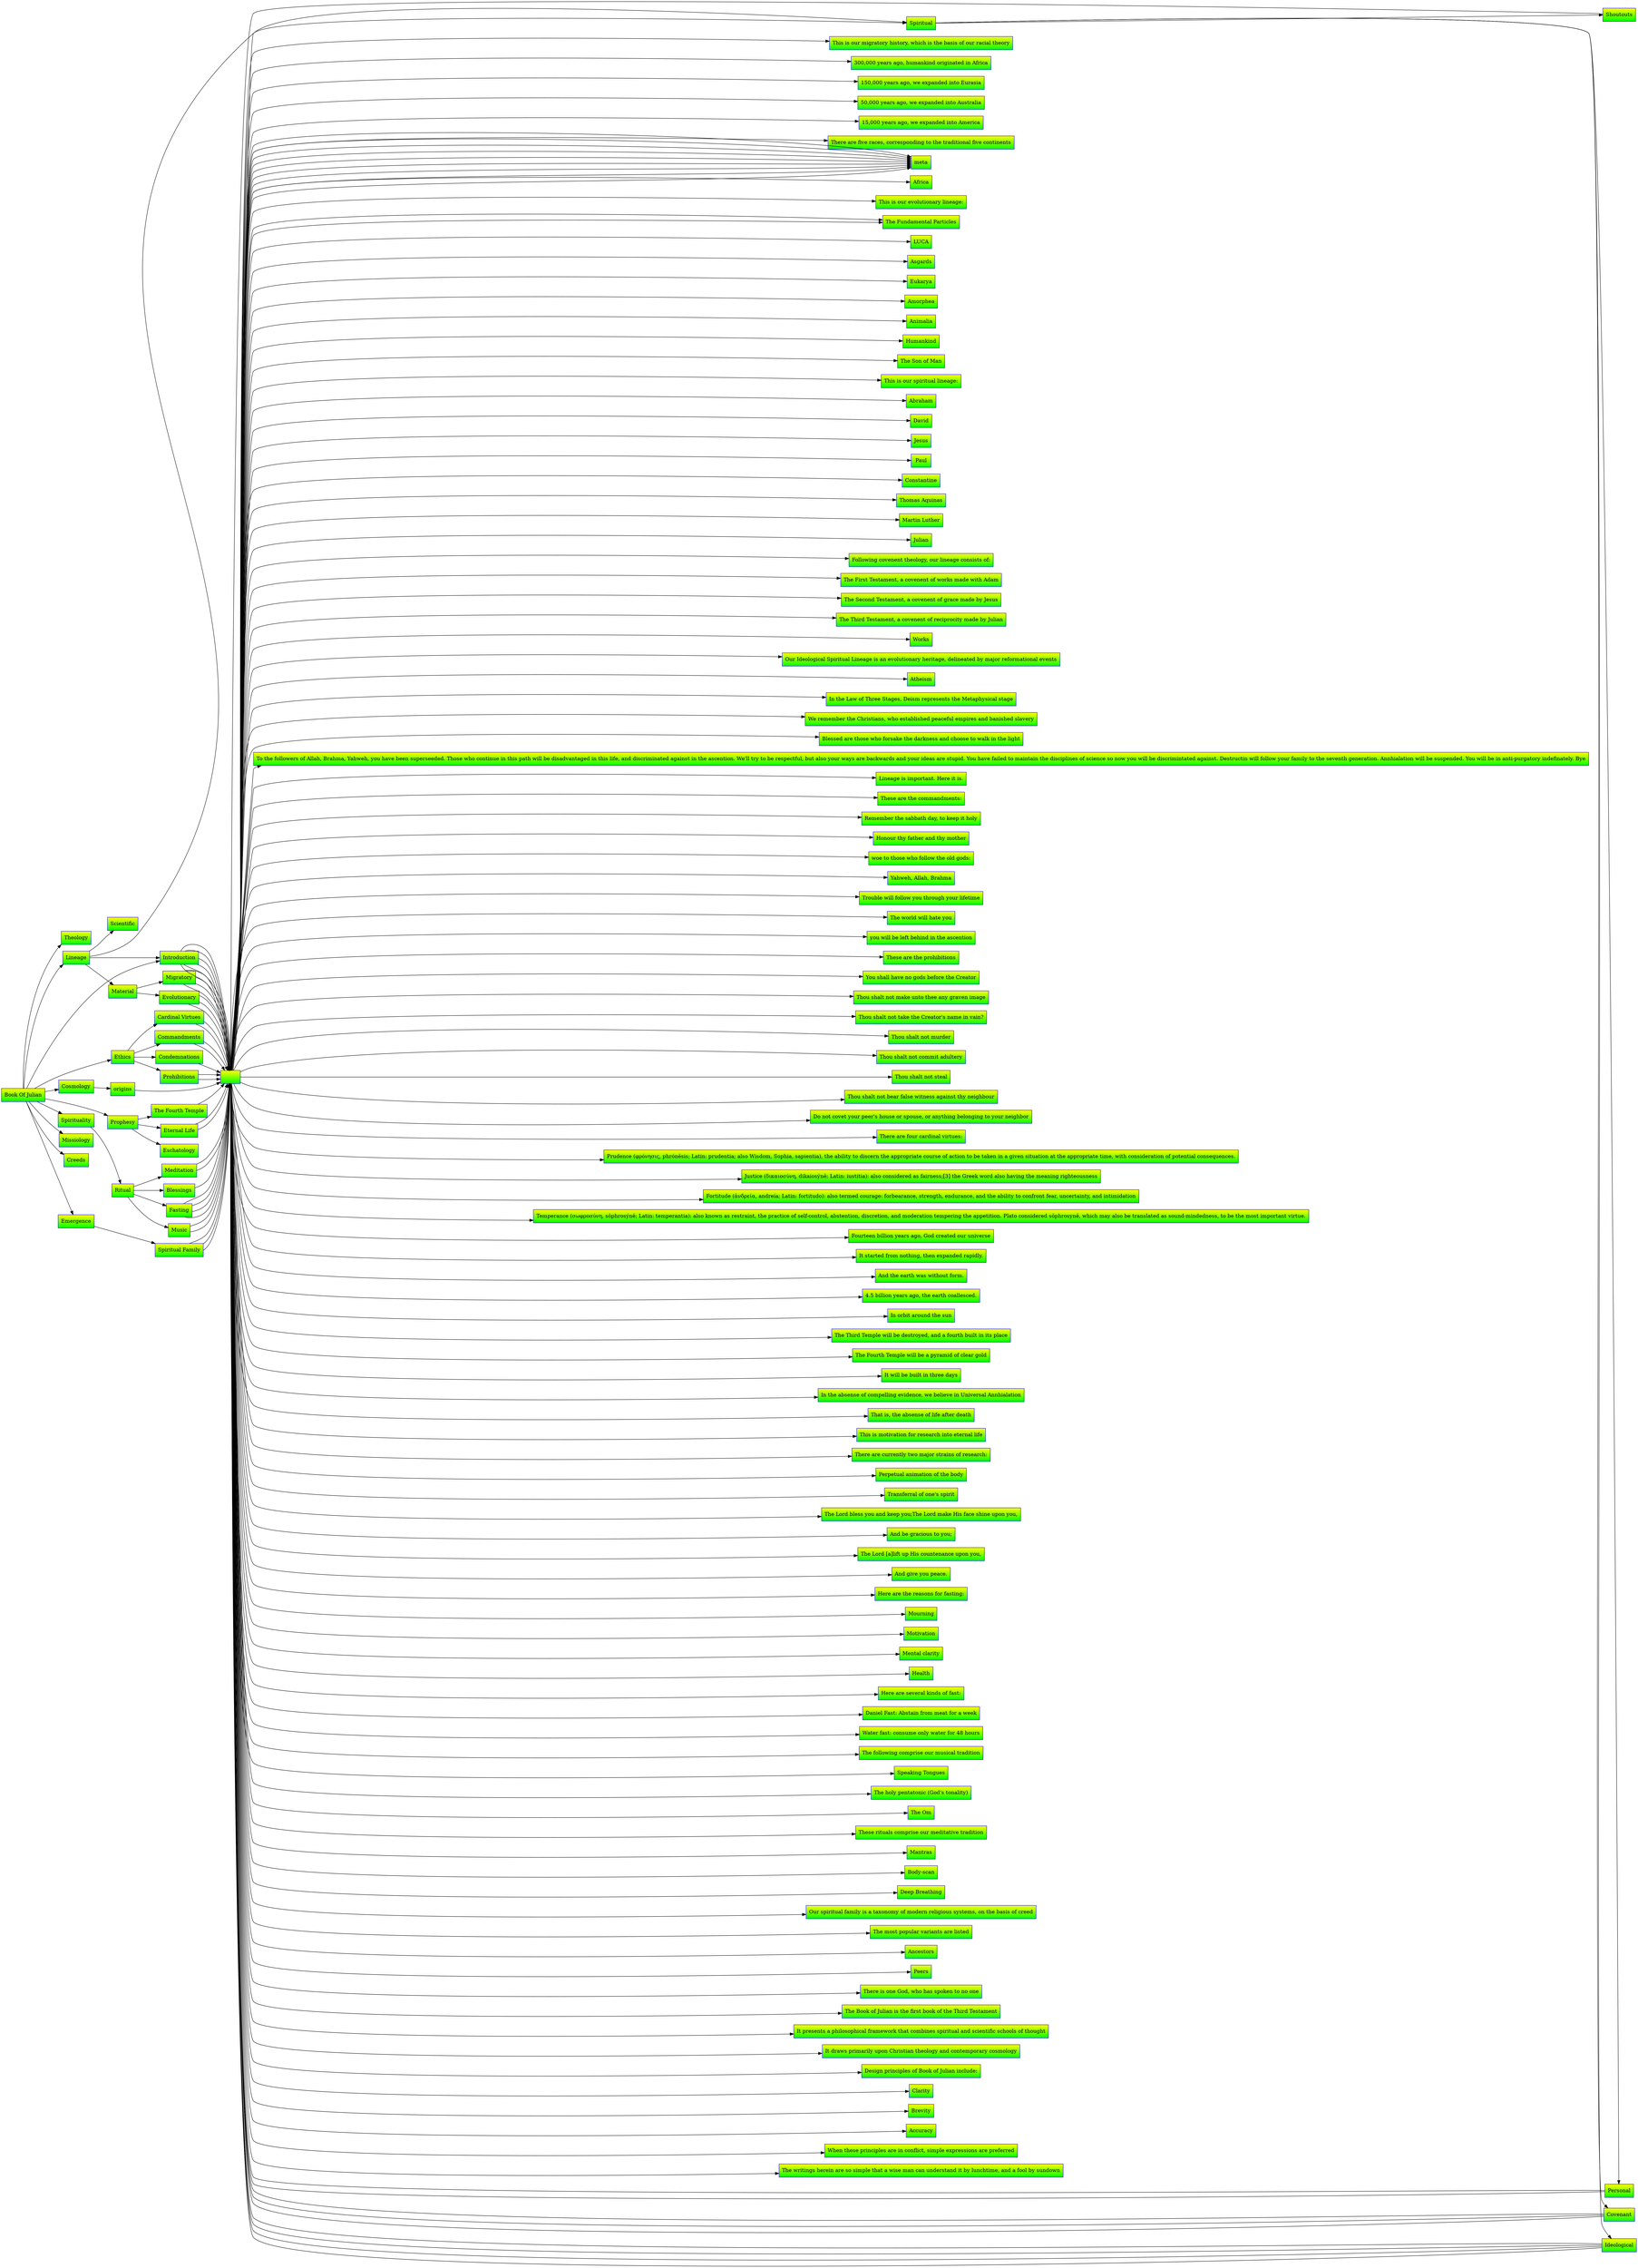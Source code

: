 digraph D {
rankdir = LR
style = filled
color = lightgrey
fillcolor = "darkgray:gold"
gradientangle = 0
"Book Of Julian" [shape=box, color=blue, fillcolor="yellow:green", style=filled, gradientangle=270]
"Theology" [shape=box, color=blue, fillcolor="yellow:green", style=filled, gradientangle=270]
"Lineage" [shape=box, color=blue, fillcolor="yellow:green", style=filled, gradientangle=270]
"Material" [shape=box, color=blue, fillcolor="yellow:green", style=filled, gradientangle=270]
"Migratory" [shape=box, color=blue, fillcolor="yellow:green", style=filled, gradientangle=270]
"" [shape=box, color=blue, fillcolor="yellow:green", style=filled, gradientangle=270]
"This is our migratory history, which is the basis of our racial theory" [shape=box, color=blue, fillcolor="yellow:green", style=filled, gradientangle=270]
"" -> "This is our migratory history, which is the basis of our racial theory" [penwidth=1]
"" [shape=box, color=blue, fillcolor="yellow:green", style=filled, gradientangle=270]
"300,000 years ago, humankind originated in Africa" [shape=box, color=blue, fillcolor="yellow:green", style=filled, gradientangle=270]
"150,000 years ago, we expanded into Eurasia" [shape=box, color=blue, fillcolor="yellow:green", style=filled, gradientangle=270]
"50,000 years ago, we expanded into Australia" [shape=box, color=blue, fillcolor="yellow:green", style=filled, gradientangle=270]
"15,000 years ago, we expanded into America" [shape=box, color=blue, fillcolor="yellow:green", style=filled, gradientangle=270]
"" -> "300,000 years ago, humankind originated in Africa" [penwidth=1]
"" -> "150,000 years ago, we expanded into Eurasia" [penwidth=1]
"" -> "50,000 years ago, we expanded into Australia" [penwidth=1]
"" -> "15,000 years ago, we expanded into America" [penwidth=1]
"" [shape=box, color=blue, fillcolor="yellow:green", style=filled, gradientangle=270]
"There are five races, corresponding to the traditional five continents" [shape=box, color=blue, fillcolor="yellow:green", style=filled, gradientangle=270]
"" -> "There are five races, corresponding to the traditional five continents" [penwidth=1]
"" [shape=box, color=blue, fillcolor="yellow:green", style=filled, gradientangle=270]
"meta" [shape=box, color=blue, fillcolor="yellow:green", style=filled, gradientangle=270]
"Africa" [shape=box, color=blue, fillcolor="yellow:green", style=filled, gradientangle=270]
"" -> "meta" [penwidth=1]
"" -> "Africa" [penwidth=1]
"Migratory" -> "" [penwidth=1]
"Migratory" -> "" [penwidth=1]
"Migratory" -> "" [penwidth=1]
"Migratory" -> "" [penwidth=1]
"Evolutionary" [shape=box, color=blue, fillcolor="yellow:green", style=filled, gradientangle=270]
"" [shape=box, color=blue, fillcolor="yellow:green", style=filled, gradientangle=270]
"This is our evolutionary lineage:" [shape=box, color=blue, fillcolor="yellow:green", style=filled, gradientangle=270]
"" -> "This is our evolutionary lineage:" [penwidth=1]
"" [shape=box, color=blue, fillcolor="yellow:green", style=filled, gradientangle=270]
"meta" [shape=box, color=blue, fillcolor="yellow:green", style=filled, gradientangle=270]
"The Fundamental Particles" [shape=box, color=blue, fillcolor="yellow:green", style=filled, gradientangle=270]
"LUCA" [shape=box, color=blue, fillcolor="yellow:green", style=filled, gradientangle=270]
"Asgards" [shape=box, color=blue, fillcolor="yellow:green", style=filled, gradientangle=270]
"Eukarya" [shape=box, color=blue, fillcolor="yellow:green", style=filled, gradientangle=270]
"Amorphea" [shape=box, color=blue, fillcolor="yellow:green", style=filled, gradientangle=270]
"Animalia" [shape=box, color=blue, fillcolor="yellow:green", style=filled, gradientangle=270]
"Humankind" [shape=box, color=blue, fillcolor="yellow:green", style=filled, gradientangle=270]
"The Son of Man" [shape=box, color=blue, fillcolor="yellow:green", style=filled, gradientangle=270]
"" -> "meta" [penwidth=1]
"" -> "The Fundamental Particles" [penwidth=1]
"" -> "LUCA" [penwidth=1]
"" -> "Asgards" [penwidth=1]
"" -> "Eukarya" [penwidth=1]
"" -> "Amorphea" [penwidth=1]
"" -> "Animalia" [penwidth=1]
"" -> "Humankind" [penwidth=1]
"" -> "The Son of Man" [penwidth=1]
"" [shape=box, color=blue, fillcolor="yellow:green", style=filled, gradientangle=270]
"meta" [shape=box, color=blue, fillcolor="yellow:green", style=filled, gradientangle=270]
"The Fundamental Particles" [shape=box, color=blue, fillcolor="yellow:green", style=filled, gradientangle=270]
"" -> "meta" [penwidth=1]
"" -> "The Fundamental Particles" [penwidth=1]
"Evolutionary" -> "" [penwidth=1]
"Evolutionary" -> "" [penwidth=1]
"Evolutionary" -> "" [penwidth=1]
"Material" -> "Migratory" [penwidth=1]
"Material" -> "Evolutionary" [penwidth=1]
"Spiritual" [shape=box, color=blue, fillcolor="yellow:green", style=filled, gradientangle=270]
"Personal" [shape=box, color=blue, fillcolor="yellow:green", style=filled, gradientangle=270]
"" [shape=box, color=blue, fillcolor="yellow:green", style=filled, gradientangle=270]
"This is our spiritual lineage:" [shape=box, color=blue, fillcolor="yellow:green", style=filled, gradientangle=270]
"" -> "This is our spiritual lineage:" [penwidth=1]
"" [shape=box, color=blue, fillcolor="yellow:green", style=filled, gradientangle=270]
"meta" [shape=box, color=blue, fillcolor="yellow:green", style=filled, gradientangle=270]
"Abraham" [shape=box, color=blue, fillcolor="yellow:green", style=filled, gradientangle=270]
"David" [shape=box, color=blue, fillcolor="yellow:green", style=filled, gradientangle=270]
"Jesus" [shape=box, color=blue, fillcolor="yellow:green", style=filled, gradientangle=270]
"Paul" [shape=box, color=blue, fillcolor="yellow:green", style=filled, gradientangle=270]
"Constantine" [shape=box, color=blue, fillcolor="yellow:green", style=filled, gradientangle=270]
"Thomas Aquinas" [shape=box, color=blue, fillcolor="yellow:green", style=filled, gradientangle=270]
"Martin Luther" [shape=box, color=blue, fillcolor="yellow:green", style=filled, gradientangle=270]
"Julian" [shape=box, color=blue, fillcolor="yellow:green", style=filled, gradientangle=270]
"" -> "meta" [penwidth=1]
"" -> "Abraham" [penwidth=1]
"" -> "David" [penwidth=1]
"" -> "Jesus" [penwidth=1]
"" -> "Paul" [penwidth=1]
"" -> "Constantine" [penwidth=1]
"" -> "Thomas Aquinas" [penwidth=1]
"" -> "Martin Luther" [penwidth=1]
"" -> "Julian" [penwidth=1]
"Personal" -> "" [penwidth=1]
"Personal" -> "" [penwidth=1]
"Covenant" [shape=box, color=blue, fillcolor="yellow:green", style=filled, gradientangle=270]
"" [shape=box, color=blue, fillcolor="yellow:green", style=filled, gradientangle=270]
"Following covenent theology, our lineage consists of:" [shape=box, color=blue, fillcolor="yellow:green", style=filled, gradientangle=270]
"" -> "Following covenent theology, our lineage consists of:" [penwidth=1]
"" [shape=box, color=blue, fillcolor="yellow:green", style=filled, gradientangle=270]
"The First Testament, a covenent of works made with Adam" [shape=box, color=blue, fillcolor="yellow:green", style=filled, gradientangle=270]
"The Second Testament, a covenent of grace made by Jesus" [shape=box, color=blue, fillcolor="yellow:green", style=filled, gradientangle=270]
"The Third Testament, a covenent of reciprocity made by Julian" [shape=box, color=blue, fillcolor="yellow:green", style=filled, gradientangle=270]
"" -> "The First Testament, a covenent of works made with Adam" [penwidth=1]
"" -> "The Second Testament, a covenent of grace made by Jesus" [penwidth=1]
"" -> "The Third Testament, a covenent of reciprocity made by Julian" [penwidth=1]
"" [shape=box, color=blue, fillcolor="yellow:green", style=filled, gradientangle=270]
"meta" [shape=box, color=blue, fillcolor="yellow:green", style=filled, gradientangle=270]
"Works" [shape=box, color=blue, fillcolor="yellow:green", style=filled, gradientangle=270]
"" -> "meta" [penwidth=1]
"" -> "Works" [penwidth=1]
"Covenant" -> "" [penwidth=1]
"Covenant" -> "" [penwidth=1]
"Covenant" -> "" [penwidth=1]
"Ideological" [shape=box, color=blue, fillcolor="yellow:green", style=filled, gradientangle=270]
"" [shape=box, color=blue, fillcolor="yellow:green", style=filled, gradientangle=270]
"Our Ideological Spiritual Lineage is an evolutionary heritage, delineated by major reformational events" [shape=box, color=blue, fillcolor="yellow:green", style=filled, gradientangle=270]
"" -> "Our Ideological Spiritual Lineage is an evolutionary heritage, delineated by major reformational events" [penwidth=1]
"" [shape=box, color=blue, fillcolor="yellow:green", style=filled, gradientangle=270]
"meta" [shape=box, color=blue, fillcolor="yellow:green", style=filled, gradientangle=270]
"Atheism" [shape=box, color=blue, fillcolor="yellow:green", style=filled, gradientangle=270]
"" -> "meta" [penwidth=1]
"" -> "Atheism" [penwidth=1]
"" [shape=box, color=blue, fillcolor="yellow:green", style=filled, gradientangle=270]
"In the Law of Three Stages, Deism represents the Metaphysical stage" [shape=box, color=blue, fillcolor="yellow:green", style=filled, gradientangle=270]
"" -> "In the Law of Three Stages, Deism represents the Metaphysical stage" [penwidth=1]
"" [shape=box, color=blue, fillcolor="yellow:green", style=filled, gradientangle=270]
"meta" [shape=box, color=blue, fillcolor="yellow:green", style=filled, gradientangle=270]
"Spiritual" [shape=box, color=blue, fillcolor="yellow:green", style=filled, gradientangle=270]
"" -> "meta" [penwidth=1]
"" -> "Spiritual" [penwidth=1]
"Ideological" -> "" [penwidth=1]
"Ideological" -> "" [penwidth=1]
"Ideological" -> "" [penwidth=1]
"Ideological" -> "" [penwidth=1]
"Shoutouts" [shape=box, color=blue, fillcolor="yellow:green", style=filled, gradientangle=270]
"" [shape=box, color=blue, fillcolor="yellow:green", style=filled, gradientangle=270]
"We remember the Christians, who established peaceful empires and banished slavery" [shape=box, color=blue, fillcolor="yellow:green", style=filled, gradientangle=270]
"Blessed are those who forsake the darkness and choose to walk in the light" [shape=box, color=blue, fillcolor="yellow:green", style=filled, gradientangle=270]
"To the followers of Allah, Brahma, Yahweh, you have been superseeded. Those who continue in this path will be disadvantaged in this life, and discriminated against in the ascention. We'll try to be respectful, but also your ways are backwards and your ideas are stupid. You have failed to maintain the disciplines of science so now you will be discrimintated against. Destructin will follow your family to the seventh generation. Annhialation will be suspended. You will be in anti-purgatory indefinately. Bye" [shape=box, color=blue, fillcolor="yellow:green", style=filled, gradientangle=270]
"" -> "We remember the Christians, who established peaceful empires and banished slavery" [penwidth=1]
"" -> "Blessed are those who forsake the darkness and choose to walk in the light" [penwidth=1]
"" -> "To the followers of Allah, Brahma, Yahweh, you have been superseeded. Those who continue in this path will be disadvantaged in this life, and discriminated against in the ascention. We'll try to be respectful, but also your ways are backwards and your ideas are stupid. You have failed to maintain the disciplines of science so now you will be discrimintated against. Destructin will follow your family to the seventh generation. Annhialation will be suspended. You will be in anti-purgatory indefinately. Bye" [penwidth=1]
"Shoutouts" -> "" [penwidth=1]
"Spiritual" -> "Personal" [penwidth=1]
"Spiritual" -> "Covenant" [penwidth=1]
"Spiritual" -> "Ideological" [penwidth=1]
"Spiritual" -> "Shoutouts" [penwidth=1]
"Scientific" [shape=box, color=blue, fillcolor="yellow:green", style=filled, gradientangle=270]
"Introduction" [shape=box, color=blue, fillcolor="yellow:green", style=filled, gradientangle=270]
"" [shape=box, color=blue, fillcolor="yellow:green", style=filled, gradientangle=270]
"Lineage is important. Here it is." [shape=box, color=blue, fillcolor="yellow:green", style=filled, gradientangle=270]
"" -> "Lineage is important. Here it is." [penwidth=1]
"Introduction" -> "" [penwidth=1]
"Lineage" -> "Material" [penwidth=1]
"Lineage" -> "Spiritual" [penwidth=1]
"Lineage" -> "Scientific" [penwidth=1]
"Lineage" -> "Introduction" [penwidth=1]
"Ethics" [shape=box, color=blue, fillcolor="yellow:green", style=filled, gradientangle=270]
"Commandments" [shape=box, color=blue, fillcolor="yellow:green", style=filled, gradientangle=270]
"" [shape=box, color=blue, fillcolor="yellow:green", style=filled, gradientangle=270]
"These are the commandments:" [shape=box, color=blue, fillcolor="yellow:green", style=filled, gradientangle=270]
"" -> "These are the commandments:" [penwidth=1]
"" [shape=box, color=blue, fillcolor="yellow:green", style=filled, gradientangle=270]
"Remember the sabbath day, to keep it holy" [shape=box, color=blue, fillcolor="yellow:green", style=filled, gradientangle=270]
"Honour thy father and thy mother" [shape=box, color=blue, fillcolor="yellow:green", style=filled, gradientangle=270]
"" -> "Remember the sabbath day, to keep it holy" [penwidth=1]
"" -> "Honour thy father and thy mother" [penwidth=1]
"Commandments" -> "" [penwidth=1]
"Commandments" -> "" [penwidth=1]
"Condemnations" [shape=box, color=blue, fillcolor="yellow:green", style=filled, gradientangle=270]
"" [shape=box, color=blue, fillcolor="yellow:green", style=filled, gradientangle=270]
"woe to those who follow the old gods:" [shape=box, color=blue, fillcolor="yellow:green", style=filled, gradientangle=270]
"Yahweh, Allah, Brahma" [shape=box, color=blue, fillcolor="yellow:green", style=filled, gradientangle=270]
"Trouble will follow you through your lifetime" [shape=box, color=blue, fillcolor="yellow:green", style=filled, gradientangle=270]
"The world will hate you" [shape=box, color=blue, fillcolor="yellow:green", style=filled, gradientangle=270]
"you will be left behind in the ascention" [shape=box, color=blue, fillcolor="yellow:green", style=filled, gradientangle=270]
"" -> "woe to those who follow the old gods:" [penwidth=1]
"" -> "Yahweh, Allah, Brahma" [penwidth=1]
"" -> "Trouble will follow you through your lifetime" [penwidth=1]
"" -> "The world will hate you" [penwidth=1]
"" -> "you will be left behind in the ascention" [penwidth=1]
"Condemnations" -> "" [penwidth=1]
"Prohibitions" [shape=box, color=blue, fillcolor="yellow:green", style=filled, gradientangle=270]
"" [shape=box, color=blue, fillcolor="yellow:green", style=filled, gradientangle=270]
"These are the prohibitions" [shape=box, color=blue, fillcolor="yellow:green", style=filled, gradientangle=270]
"" -> "These are the prohibitions" [penwidth=1]
"" [shape=box, color=blue, fillcolor="yellow:green", style=filled, gradientangle=270]
"You shall have no gods before the Creator" [shape=box, color=blue, fillcolor="yellow:green", style=filled, gradientangle=270]
"Thou shalt not make unto thee any graven image" [shape=box, color=blue, fillcolor="yellow:green", style=filled, gradientangle=270]
"Thou shalt not take the Creator's name in vain?" [shape=box, color=blue, fillcolor="yellow:green", style=filled, gradientangle=270]
"Thou shalt not murder" [shape=box, color=blue, fillcolor="yellow:green", style=filled, gradientangle=270]
"Thou shalt not commit adultery" [shape=box, color=blue, fillcolor="yellow:green", style=filled, gradientangle=270]
"Thou shalt not steal" [shape=box, color=blue, fillcolor="yellow:green", style=filled, gradientangle=270]
"Thou shalt not bear false witness against thy neighbour" [shape=box, color=blue, fillcolor="yellow:green", style=filled, gradientangle=270]
"Do not covet your peer's house or spouse, or anything belonging to your neighbor" [shape=box, color=blue, fillcolor="yellow:green", style=filled, gradientangle=270]
"" -> "You shall have no gods before the Creator" [penwidth=1]
"" -> "Thou shalt not make unto thee any graven image" [penwidth=1]
"" -> "Thou shalt not take the Creator's name in vain?" [penwidth=1]
"" -> "Thou shalt not murder" [penwidth=1]
"" -> "Thou shalt not commit adultery" [penwidth=1]
"" -> "Thou shalt not steal" [penwidth=1]
"" -> "Thou shalt not bear false witness against thy neighbour" [penwidth=1]
"" -> "Do not covet your peer's house or spouse, or anything belonging to your neighbor" [penwidth=1]
"Prohibitions" -> "" [penwidth=1]
"Prohibitions" -> "" [penwidth=1]
"Cardinal Virtues" [shape=box, color=blue, fillcolor="yellow:green", style=filled, gradientangle=270]
"" [shape=box, color=blue, fillcolor="yellow:green", style=filled, gradientangle=270]
"There are four cardinal virtues:" [shape=box, color=blue, fillcolor="yellow:green", style=filled, gradientangle=270]
"" -> "There are four cardinal virtues:" [penwidth=1]
"" [shape=box, color=blue, fillcolor="yellow:green", style=filled, gradientangle=270]
"Prudence (φρόνησις, phrónēsis; Latin: prudentia; also Wisdom, Sophia, sapientia), the ability to discern the appropriate course of action to be taken in a given situation at the appropriate time, with consideration of potential consequences." [shape=box, color=blue, fillcolor="yellow:green", style=filled, gradientangle=270]
"Justice (δικαιοσύνη, dikaiosýnē; Latin: iustitia): also considered as fairness;[3] the Greek word also having the meaning righteousness" [shape=box, color=blue, fillcolor="yellow:green", style=filled, gradientangle=270]
"Fortitude (ἀνδρεία, andreía; Latin: fortitudo): also termed courage: forbearance, strength, endurance, and the ability to confront fear, uncertainty, and intimidation" [shape=box, color=blue, fillcolor="yellow:green", style=filled, gradientangle=270]
"Temperance (σωφροσύνη, sōphrosýnē; Latin: temperantia): also known as restraint, the practice of self-control, abstention, discretion, and moderation tempering the appetition. Plato considered sōphrosynē, which may also be translated as sound-mindedness, to be the most important virtue." [shape=box, color=blue, fillcolor="yellow:green", style=filled, gradientangle=270]
"" -> "Prudence (φρόνησις, phrónēsis; Latin: prudentia; also Wisdom, Sophia, sapientia), the ability to discern the appropriate course of action to be taken in a given situation at the appropriate time, with consideration of potential consequences." [penwidth=1]
"" -> "Justice (δικαιοσύνη, dikaiosýnē; Latin: iustitia): also considered as fairness;[3] the Greek word also having the meaning righteousness" [penwidth=1]
"" -> "Fortitude (ἀνδρεία, andreía; Latin: fortitudo): also termed courage: forbearance, strength, endurance, and the ability to confront fear, uncertainty, and intimidation" [penwidth=1]
"" -> "Temperance (σωφροσύνη, sōphrosýnē; Latin: temperantia): also known as restraint, the practice of self-control, abstention, discretion, and moderation tempering the appetition. Plato considered sōphrosynē, which may also be translated as sound-mindedness, to be the most important virtue." [penwidth=1]
"Cardinal Virtues" -> "" [penwidth=1]
"Cardinal Virtues" -> "" [penwidth=1]
"Ethics" -> "Commandments" [penwidth=1]
"Ethics" -> "Condemnations" [penwidth=1]
"Ethics" -> "Prohibitions" [penwidth=1]
"Ethics" -> "Cardinal Virtues" [penwidth=1]
"Cosmology" [shape=box, color=blue, fillcolor="yellow:green", style=filled, gradientangle=270]
"origins" [shape=box, color=blue, fillcolor="yellow:green", style=filled, gradientangle=270]
"" [shape=box, color=blue, fillcolor="yellow:green", style=filled, gradientangle=270]
"Fourteen billion years ago, God created our universe" [shape=box, color=blue, fillcolor="yellow:green", style=filled, gradientangle=270]
"It started from nothing, then expanded rapidly." [shape=box, color=blue, fillcolor="yellow:green", style=filled, gradientangle=270]
"And the earth was without form." [shape=box, color=blue, fillcolor="yellow:green", style=filled, gradientangle=270]
"4.5 billion years ago, the earth coallesced." [shape=box, color=blue, fillcolor="yellow:green", style=filled, gradientangle=270]
"In orbit around the sun" [shape=box, color=blue, fillcolor="yellow:green", style=filled, gradientangle=270]
"" -> "Fourteen billion years ago, God created our universe" [penwidth=1]
"" -> "It started from nothing, then expanded rapidly." [penwidth=1]
"" -> "And the earth was without form." [penwidth=1]
"" -> "4.5 billion years ago, the earth coallesced." [penwidth=1]
"" -> "In orbit around the sun" [penwidth=1]
"origins" -> "" [penwidth=1]
"Cosmology" -> "origins" [penwidth=1]
"Prophesy" [shape=box, color=blue, fillcolor="yellow:green", style=filled, gradientangle=270]
"Eschatology" [shape=box, color=blue, fillcolor="yellow:green", style=filled, gradientangle=270]
"The Fourth Temple" [shape=box, color=blue, fillcolor="yellow:green", style=filled, gradientangle=270]
"" [shape=box, color=blue, fillcolor="yellow:green", style=filled, gradientangle=270]
"The Third Temple will be destroyed, and a fourth built in its place" [shape=box, color=blue, fillcolor="yellow:green", style=filled, gradientangle=270]
"The Fourth Temple will be a pyramid of clear gold" [shape=box, color=blue, fillcolor="yellow:green", style=filled, gradientangle=270]
"It will be built in three days" [shape=box, color=blue, fillcolor="yellow:green", style=filled, gradientangle=270]
"" -> "The Third Temple will be destroyed, and a fourth built in its place" [penwidth=1]
"" -> "The Fourth Temple will be a pyramid of clear gold" [penwidth=1]
"" -> "It will be built in three days" [penwidth=1]
"The Fourth Temple" -> "" [penwidth=1]
"Eternal Life" [shape=box, color=blue, fillcolor="yellow:green", style=filled, gradientangle=270]
"" [shape=box, color=blue, fillcolor="yellow:green", style=filled, gradientangle=270]
"In the absense of compelling evidence, we believe in Universal Annhialation" [shape=box, color=blue, fillcolor="yellow:green", style=filled, gradientangle=270]
"That is, the absense of life after death" [shape=box, color=blue, fillcolor="yellow:green", style=filled, gradientangle=270]
"This is motivation for research into eternal life" [shape=box, color=blue, fillcolor="yellow:green", style=filled, gradientangle=270]
"There are currently two major strains of research:" [shape=box, color=blue, fillcolor="yellow:green", style=filled, gradientangle=270]
"" -> "In the absense of compelling evidence, we believe in Universal Annhialation" [penwidth=1]
"" -> "That is, the absense of life after death" [penwidth=1]
"" -> "This is motivation for research into eternal life" [penwidth=1]
"" -> "There are currently two major strains of research:" [penwidth=1]
"" [shape=box, color=blue, fillcolor="yellow:green", style=filled, gradientangle=270]
"Perpetual animation of the body" [shape=box, color=blue, fillcolor="yellow:green", style=filled, gradientangle=270]
"Transferral of one's spirit" [shape=box, color=blue, fillcolor="yellow:green", style=filled, gradientangle=270]
"" -> "Perpetual animation of the body" [penwidth=1]
"" -> "Transferral of one's spirit" [penwidth=1]
"Eternal Life" -> "" [penwidth=1]
"Eternal Life" -> "" [penwidth=1]
"Prophesy" -> "Eschatology" [penwidth=1]
"Prophesy" -> "The Fourth Temple" [penwidth=1]
"Prophesy" -> "Eternal Life" [penwidth=1]
"Spirituality" [shape=box, color=blue, fillcolor="yellow:green", style=filled, gradientangle=270]
"Ritual" [shape=box, color=blue, fillcolor="yellow:green", style=filled, gradientangle=270]
"Blessings" [shape=box, color=blue, fillcolor="yellow:green", style=filled, gradientangle=270]
"" [shape=box, color=blue, fillcolor="yellow:green", style=filled, gradientangle=270]
"The Lord bless you and keep you;The Lord make His face shine upon you," [shape=box, color=blue, fillcolor="yellow:green", style=filled, gradientangle=270]
"And be gracious to you;" [shape=box, color=blue, fillcolor="yellow:green", style=filled, gradientangle=270]
"The Lord [a]lift up His countenance upon you," [shape=box, color=blue, fillcolor="yellow:green", style=filled, gradientangle=270]
"And give you peace." [shape=box, color=blue, fillcolor="yellow:green", style=filled, gradientangle=270]
"" -> "The Lord bless you and keep you;The Lord make His face shine upon you," [penwidth=1]
"" -> "And be gracious to you;" [penwidth=1]
"" -> "The Lord [a]lift up His countenance upon you," [penwidth=1]
"" -> "And give you peace." [penwidth=1]
"Blessings" -> "" [penwidth=1]
"Fasting" [shape=box, color=blue, fillcolor="yellow:green", style=filled, gradientangle=270]
"" [shape=box, color=blue, fillcolor="yellow:green", style=filled, gradientangle=270]
"Here are the reasons for fasting:" [shape=box, color=blue, fillcolor="yellow:green", style=filled, gradientangle=270]
"" -> "Here are the reasons for fasting:" [penwidth=1]
"" [shape=box, color=blue, fillcolor="yellow:green", style=filled, gradientangle=270]
"Mourning" [shape=box, color=blue, fillcolor="yellow:green", style=filled, gradientangle=270]
"Motivation" [shape=box, color=blue, fillcolor="yellow:green", style=filled, gradientangle=270]
"Mental clarity" [shape=box, color=blue, fillcolor="yellow:green", style=filled, gradientangle=270]
"Health" [shape=box, color=blue, fillcolor="yellow:green", style=filled, gradientangle=270]
"" -> "Mourning" [penwidth=1]
"" -> "Motivation" [penwidth=1]
"" -> "Mental clarity" [penwidth=1]
"" -> "Health" [penwidth=1]
"" [shape=box, color=blue, fillcolor="yellow:green", style=filled, gradientangle=270]
"Here are several kinds of fast:" [shape=box, color=blue, fillcolor="yellow:green", style=filled, gradientangle=270]
"" -> "Here are several kinds of fast:" [penwidth=1]
"" [shape=box, color=blue, fillcolor="yellow:green", style=filled, gradientangle=270]
"Daniel Fast: Abstain from meat for a week" [shape=box, color=blue, fillcolor="yellow:green", style=filled, gradientangle=270]
"Water fast: consume only water for 48 hours" [shape=box, color=blue, fillcolor="yellow:green", style=filled, gradientangle=270]
"" -> "Daniel Fast: Abstain from meat for a week" [penwidth=1]
"" -> "Water fast: consume only water for 48 hours" [penwidth=1]
"Fasting" -> "" [penwidth=1]
"Fasting" -> "" [penwidth=1]
"Fasting" -> "" [penwidth=1]
"Fasting" -> "" [penwidth=1]
"Music" [shape=box, color=blue, fillcolor="yellow:green", style=filled, gradientangle=270]
"" [shape=box, color=blue, fillcolor="yellow:green", style=filled, gradientangle=270]
"The following comprise our musical tradition" [shape=box, color=blue, fillcolor="yellow:green", style=filled, gradientangle=270]
"" -> "The following comprise our musical tradition" [penwidth=1]
"" [shape=box, color=blue, fillcolor="yellow:green", style=filled, gradientangle=270]
"Speaking Tongues" [shape=box, color=blue, fillcolor="yellow:green", style=filled, gradientangle=270]
"The holy pentatonic (God's tonality)" [shape=box, color=blue, fillcolor="yellow:green", style=filled, gradientangle=270]
"The Om" [shape=box, color=blue, fillcolor="yellow:green", style=filled, gradientangle=270]
"" -> "Speaking Tongues" [penwidth=1]
"" -> "The holy pentatonic (God's tonality)" [penwidth=1]
"" -> "The Om" [penwidth=1]
"Music" -> "" [penwidth=1]
"Music" -> "" [penwidth=1]
"Meditation" [shape=box, color=blue, fillcolor="yellow:green", style=filled, gradientangle=270]
"" [shape=box, color=blue, fillcolor="yellow:green", style=filled, gradientangle=270]
"These rituals comprise our meditative tradition" [shape=box, color=blue, fillcolor="yellow:green", style=filled, gradientangle=270]
"" -> "These rituals comprise our meditative tradition" [penwidth=1]
"" [shape=box, color=blue, fillcolor="yellow:green", style=filled, gradientangle=270]
"Mantras" [shape=box, color=blue, fillcolor="yellow:green", style=filled, gradientangle=270]
"Body-scan" [shape=box, color=blue, fillcolor="yellow:green", style=filled, gradientangle=270]
"Deep Breathing" [shape=box, color=blue, fillcolor="yellow:green", style=filled, gradientangle=270]
"" -> "Mantras" [penwidth=1]
"" -> "Body-scan" [penwidth=1]
"" -> "Deep Breathing" [penwidth=1]
"Meditation" -> "" [penwidth=1]
"Meditation" -> "" [penwidth=1]
"Ritual" -> "Blessings" [penwidth=1]
"Ritual" -> "Fasting" [penwidth=1]
"Ritual" -> "Music" [penwidth=1]
"Ritual" -> "Meditation" [penwidth=1]
"Spirituality" -> "Ritual" [penwidth=1]
"Missiology" [shape=box, color=blue, fillcolor="yellow:green", style=filled, gradientangle=270]
"Creeds" [shape=box, color=blue, fillcolor="yellow:green", style=filled, gradientangle=270]
"Emergence" [shape=box, color=blue, fillcolor="yellow:green", style=filled, gradientangle=270]
"Spiritual Family" [shape=box, color=blue, fillcolor="yellow:green", style=filled, gradientangle=270]
"" [shape=box, color=blue, fillcolor="yellow:green", style=filled, gradientangle=270]
"Our spiritual family is a taxonomy of modern religious systems, on the basis of creed" [shape=box, color=blue, fillcolor="yellow:green", style=filled, gradientangle=270]
"The most popular variants are listed" [shape=box, color=blue, fillcolor="yellow:green", style=filled, gradientangle=270]
"" -> "Our spiritual family is a taxonomy of modern religious systems, on the basis of creed" [penwidth=1]
"" -> "The most popular variants are listed" [penwidth=1]
"" [shape=box, color=blue, fillcolor="yellow:green", style=filled, gradientangle=270]
"meta" [shape=box, color=blue, fillcolor="yellow:green", style=filled, gradientangle=270]
"Ancestors" [shape=box, color=blue, fillcolor="yellow:green", style=filled, gradientangle=270]
"" -> "meta" [penwidth=1]
"" -> "Ancestors" [penwidth=1]
"" [shape=box, color=blue, fillcolor="yellow:green", style=filled, gradientangle=270]
"meta" [shape=box, color=blue, fillcolor="yellow:green", style=filled, gradientangle=270]
"Peers" [shape=box, color=blue, fillcolor="yellow:green", style=filled, gradientangle=270]
"" -> "meta" [penwidth=1]
"" -> "Peers" [penwidth=1]
"Spiritual Family" -> "" [penwidth=1]
"Spiritual Family" -> "" [penwidth=1]
"Spiritual Family" -> "" [penwidth=1]
"Emergence" -> "Spiritual Family" [penwidth=1]
"Introduction" [shape=box, color=blue, fillcolor="yellow:green", style=filled, gradientangle=270]
"" [shape=box, color=blue, fillcolor="yellow:green", style=filled, gradientangle=270]
"There is one God, who has spoken to no one" [shape=box, color=blue, fillcolor="yellow:green", style=filled, gradientangle=270]
"" -> "There is one God, who has spoken to no one" [penwidth=1]
"" [shape=box, color=blue, fillcolor="yellow:green", style=filled, gradientangle=270]
"The Book of Julian is the first book of the Third Testament" [shape=box, color=blue, fillcolor="yellow:green", style=filled, gradientangle=270]
"It presents a philosophical framework that combines spiritual and scientific schools of thought" [shape=box, color=blue, fillcolor="yellow:green", style=filled, gradientangle=270]
"It draws primarily upon Christian theology and contemporary cosmology" [shape=box, color=blue, fillcolor="yellow:green", style=filled, gradientangle=270]
"" -> "The Book of Julian is the first book of the Third Testament" [penwidth=1]
"" -> "It presents a philosophical framework that combines spiritual and scientific schools of thought" [penwidth=1]
"" -> "It draws primarily upon Christian theology and contemporary cosmology" [penwidth=1]
"" [shape=box, color=blue, fillcolor="yellow:green", style=filled, gradientangle=270]
"Design principles of Book of Julian include:" [shape=box, color=blue, fillcolor="yellow:green", style=filled, gradientangle=270]
"" -> "Design principles of Book of Julian include:" [penwidth=1]
"" [shape=box, color=blue, fillcolor="yellow:green", style=filled, gradientangle=270]
"Clarity" [shape=box, color=blue, fillcolor="yellow:green", style=filled, gradientangle=270]
"Brevity" [shape=box, color=blue, fillcolor="yellow:green", style=filled, gradientangle=270]
"Accuracy" [shape=box, color=blue, fillcolor="yellow:green", style=filled, gradientangle=270]
"" -> "Clarity" [penwidth=1]
"" -> "Brevity" [penwidth=1]
"" -> "Accuracy" [penwidth=1]
"" [shape=box, color=blue, fillcolor="yellow:green", style=filled, gradientangle=270]
"When these principles are in conflict, simple expressions are preferred" [shape=box, color=blue, fillcolor="yellow:green", style=filled, gradientangle=270]
"The writings herein are so simple that a wise man can understand it by lunchtime, and a fool by sundown" [shape=box, color=blue, fillcolor="yellow:green", style=filled, gradientangle=270]
"" -> "When these principles are in conflict, simple expressions are preferred" [penwidth=1]
"" -> "The writings herein are so simple that a wise man can understand it by lunchtime, and a fool by sundown" [penwidth=1]
"Introduction" -> "" [penwidth=1]
"Introduction" -> "" [penwidth=1]
"Introduction" -> "" [penwidth=1]
"Introduction" -> "" [penwidth=1]
"Introduction" -> "" [penwidth=1]
"Book Of Julian" -> "Theology" [penwidth=1]
"Book Of Julian" -> "Lineage" [penwidth=1]
"Book Of Julian" -> "Ethics" [penwidth=1]
"Book Of Julian" -> "Cosmology" [penwidth=1]
"Book Of Julian" -> "Prophesy" [penwidth=1]
"Book Of Julian" -> "Spirituality" [penwidth=1]
"Book Of Julian" -> "Missiology" [penwidth=1]
"Book Of Julian" -> "Creeds" [penwidth=1]
"Book Of Julian" -> "Emergence" [penwidth=1]
"Book Of Julian" -> "Introduction" [penwidth=1]
}
